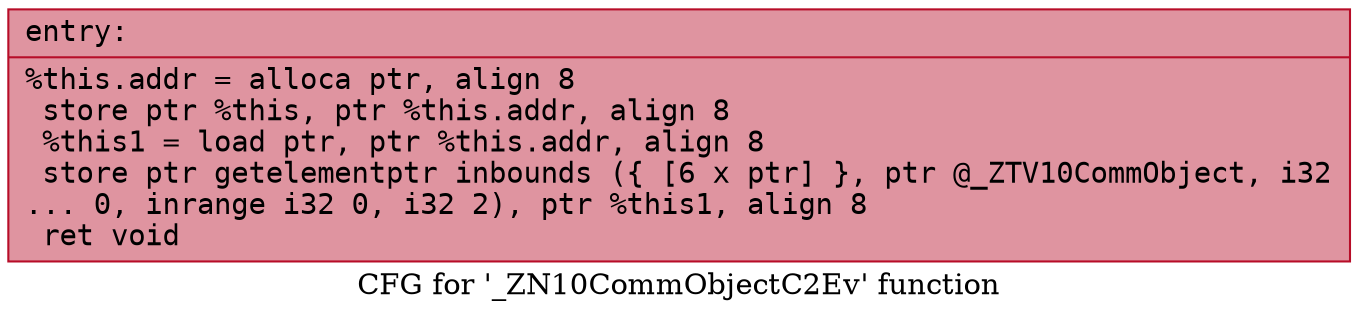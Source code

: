 digraph "CFG for '_ZN10CommObjectC2Ev' function" {
	label="CFG for '_ZN10CommObjectC2Ev' function";

	Node0x562da20067d0 [shape=record,color="#b70d28ff", style=filled, fillcolor="#b70d2870" fontname="Courier",label="{entry:\l|  %this.addr = alloca ptr, align 8\l  store ptr %this, ptr %this.addr, align 8\l  %this1 = load ptr, ptr %this.addr, align 8\l  store ptr getelementptr inbounds (\{ [6 x ptr] \}, ptr @_ZTV10CommObject, i32\l... 0, inrange i32 0, i32 2), ptr %this1, align 8\l  ret void\l}"];
}
